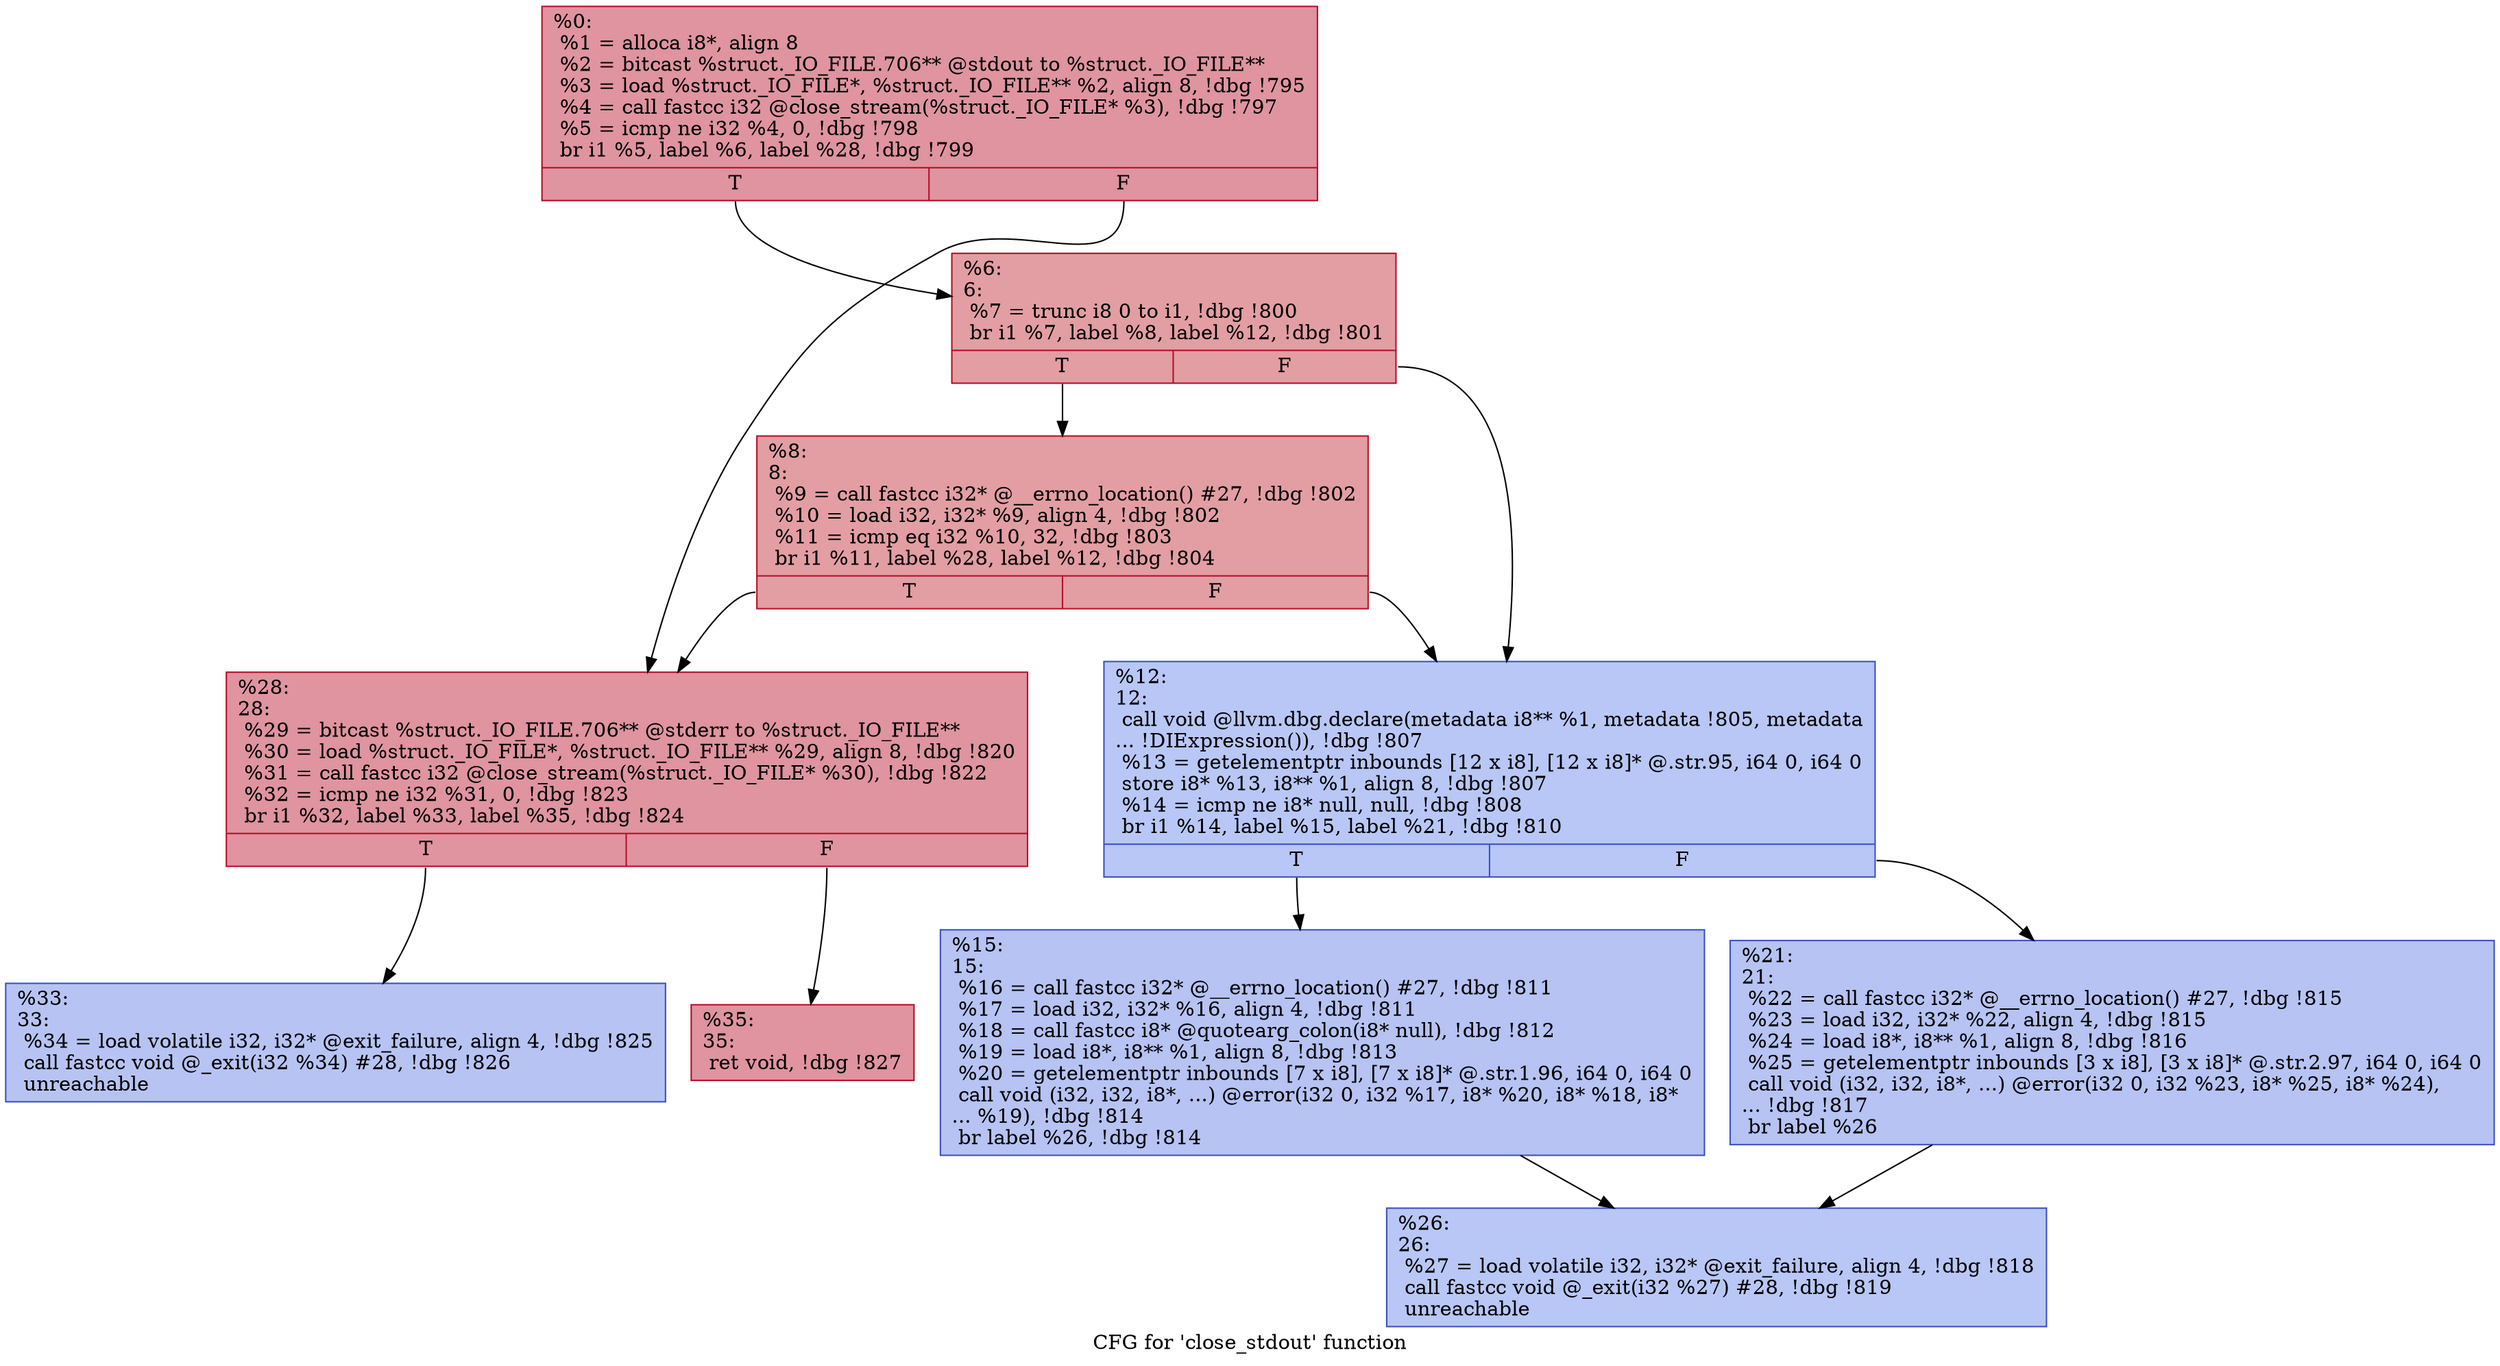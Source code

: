 digraph "CFG for 'close_stdout' function" {
	label="CFG for 'close_stdout' function";

	Node0x20fcac0 [shape=record,color="#b70d28ff", style=filled, fillcolor="#b70d2870",label="{%0:\l  %1 = alloca i8*, align 8\l  %2 = bitcast %struct._IO_FILE.706** @stdout to %struct._IO_FILE**\l  %3 = load %struct._IO_FILE*, %struct._IO_FILE** %2, align 8, !dbg !795\l  %4 = call fastcc i32 @close_stream(%struct._IO_FILE* %3), !dbg !797\l  %5 = icmp ne i32 %4, 0, !dbg !798\l  br i1 %5, label %6, label %28, !dbg !799\l|{<s0>T|<s1>F}}"];
	Node0x20fcac0:s0 -> Node0x20fcb10;
	Node0x20fcac0:s1 -> Node0x20fccf0;
	Node0x20fcb10 [shape=record,color="#b70d28ff", style=filled, fillcolor="#be242e70",label="{%6:\l6:                                                \l  %7 = trunc i8 0 to i1, !dbg !800\l  br i1 %7, label %8, label %12, !dbg !801\l|{<s0>T|<s1>F}}"];
	Node0x20fcb10:s0 -> Node0x20fcb60;
	Node0x20fcb10:s1 -> Node0x20fcbb0;
	Node0x20fcb60 [shape=record,color="#b70d28ff", style=filled, fillcolor="#be242e70",label="{%8:\l8:                                                \l  %9 = call fastcc i32* @__errno_location() #27, !dbg !802\l  %10 = load i32, i32* %9, align 4, !dbg !802\l  %11 = icmp eq i32 %10, 32, !dbg !803\l  br i1 %11, label %28, label %12, !dbg !804\l|{<s0>T|<s1>F}}"];
	Node0x20fcb60:s0 -> Node0x20fccf0;
	Node0x20fcb60:s1 -> Node0x20fcbb0;
	Node0x20fcbb0 [shape=record,color="#3d50c3ff", style=filled, fillcolor="#5f7fe870",label="{%12:\l12:                                               \l  call void @llvm.dbg.declare(metadata i8** %1, metadata !805, metadata\l... !DIExpression()), !dbg !807\l  %13 = getelementptr inbounds [12 x i8], [12 x i8]* @.str.95, i64 0, i64 0\l  store i8* %13, i8** %1, align 8, !dbg !807\l  %14 = icmp ne i8* null, null, !dbg !808\l  br i1 %14, label %15, label %21, !dbg !810\l|{<s0>T|<s1>F}}"];
	Node0x20fcbb0:s0 -> Node0x20fcc00;
	Node0x20fcbb0:s1 -> Node0x20fcc50;
	Node0x20fcc00 [shape=record,color="#3d50c3ff", style=filled, fillcolor="#5977e370",label="{%15:\l15:                                               \l  %16 = call fastcc i32* @__errno_location() #27, !dbg !811\l  %17 = load i32, i32* %16, align 4, !dbg !811\l  %18 = call fastcc i8* @quotearg_colon(i8* null), !dbg !812\l  %19 = load i8*, i8** %1, align 8, !dbg !813\l  %20 = getelementptr inbounds [7 x i8], [7 x i8]* @.str.1.96, i64 0, i64 0\l  call void (i32, i32, i8*, ...) @error(i32 0, i32 %17, i8* %20, i8* %18, i8*\l... %19), !dbg !814\l  br label %26, !dbg !814\l}"];
	Node0x20fcc00 -> Node0x20fcca0;
	Node0x20fcc50 [shape=record,color="#3d50c3ff", style=filled, fillcolor="#5977e370",label="{%21:\l21:                                               \l  %22 = call fastcc i32* @__errno_location() #27, !dbg !815\l  %23 = load i32, i32* %22, align 4, !dbg !815\l  %24 = load i8*, i8** %1, align 8, !dbg !816\l  %25 = getelementptr inbounds [3 x i8], [3 x i8]* @.str.2.97, i64 0, i64 0\l  call void (i32, i32, i8*, ...) @error(i32 0, i32 %23, i8* %25, i8* %24),\l... !dbg !817\l  br label %26\l}"];
	Node0x20fcc50 -> Node0x20fcca0;
	Node0x20fcca0 [shape=record,color="#3d50c3ff", style=filled, fillcolor="#5f7fe870",label="{%26:\l26:                                               \l  %27 = load volatile i32, i32* @exit_failure, align 4, !dbg !818\l  call fastcc void @_exit(i32 %27) #28, !dbg !819\l  unreachable\l}"];
	Node0x20fccf0 [shape=record,color="#b70d28ff", style=filled, fillcolor="#b70d2870",label="{%28:\l28:                                               \l  %29 = bitcast %struct._IO_FILE.706** @stderr to %struct._IO_FILE**\l  %30 = load %struct._IO_FILE*, %struct._IO_FILE** %29, align 8, !dbg !820\l  %31 = call fastcc i32 @close_stream(%struct._IO_FILE* %30), !dbg !822\l  %32 = icmp ne i32 %31, 0, !dbg !823\l  br i1 %32, label %33, label %35, !dbg !824\l|{<s0>T|<s1>F}}"];
	Node0x20fccf0:s0 -> Node0x20fcd40;
	Node0x20fccf0:s1 -> Node0x20fcd90;
	Node0x20fcd40 [shape=record,color="#3d50c3ff", style=filled, fillcolor="#5b7ae570",label="{%33:\l33:                                               \l  %34 = load volatile i32, i32* @exit_failure, align 4, !dbg !825\l  call fastcc void @_exit(i32 %34) #28, !dbg !826\l  unreachable\l}"];
	Node0x20fcd90 [shape=record,color="#b70d28ff", style=filled, fillcolor="#b70d2870",label="{%35:\l35:                                               \l  ret void, !dbg !827\l}"];
}
